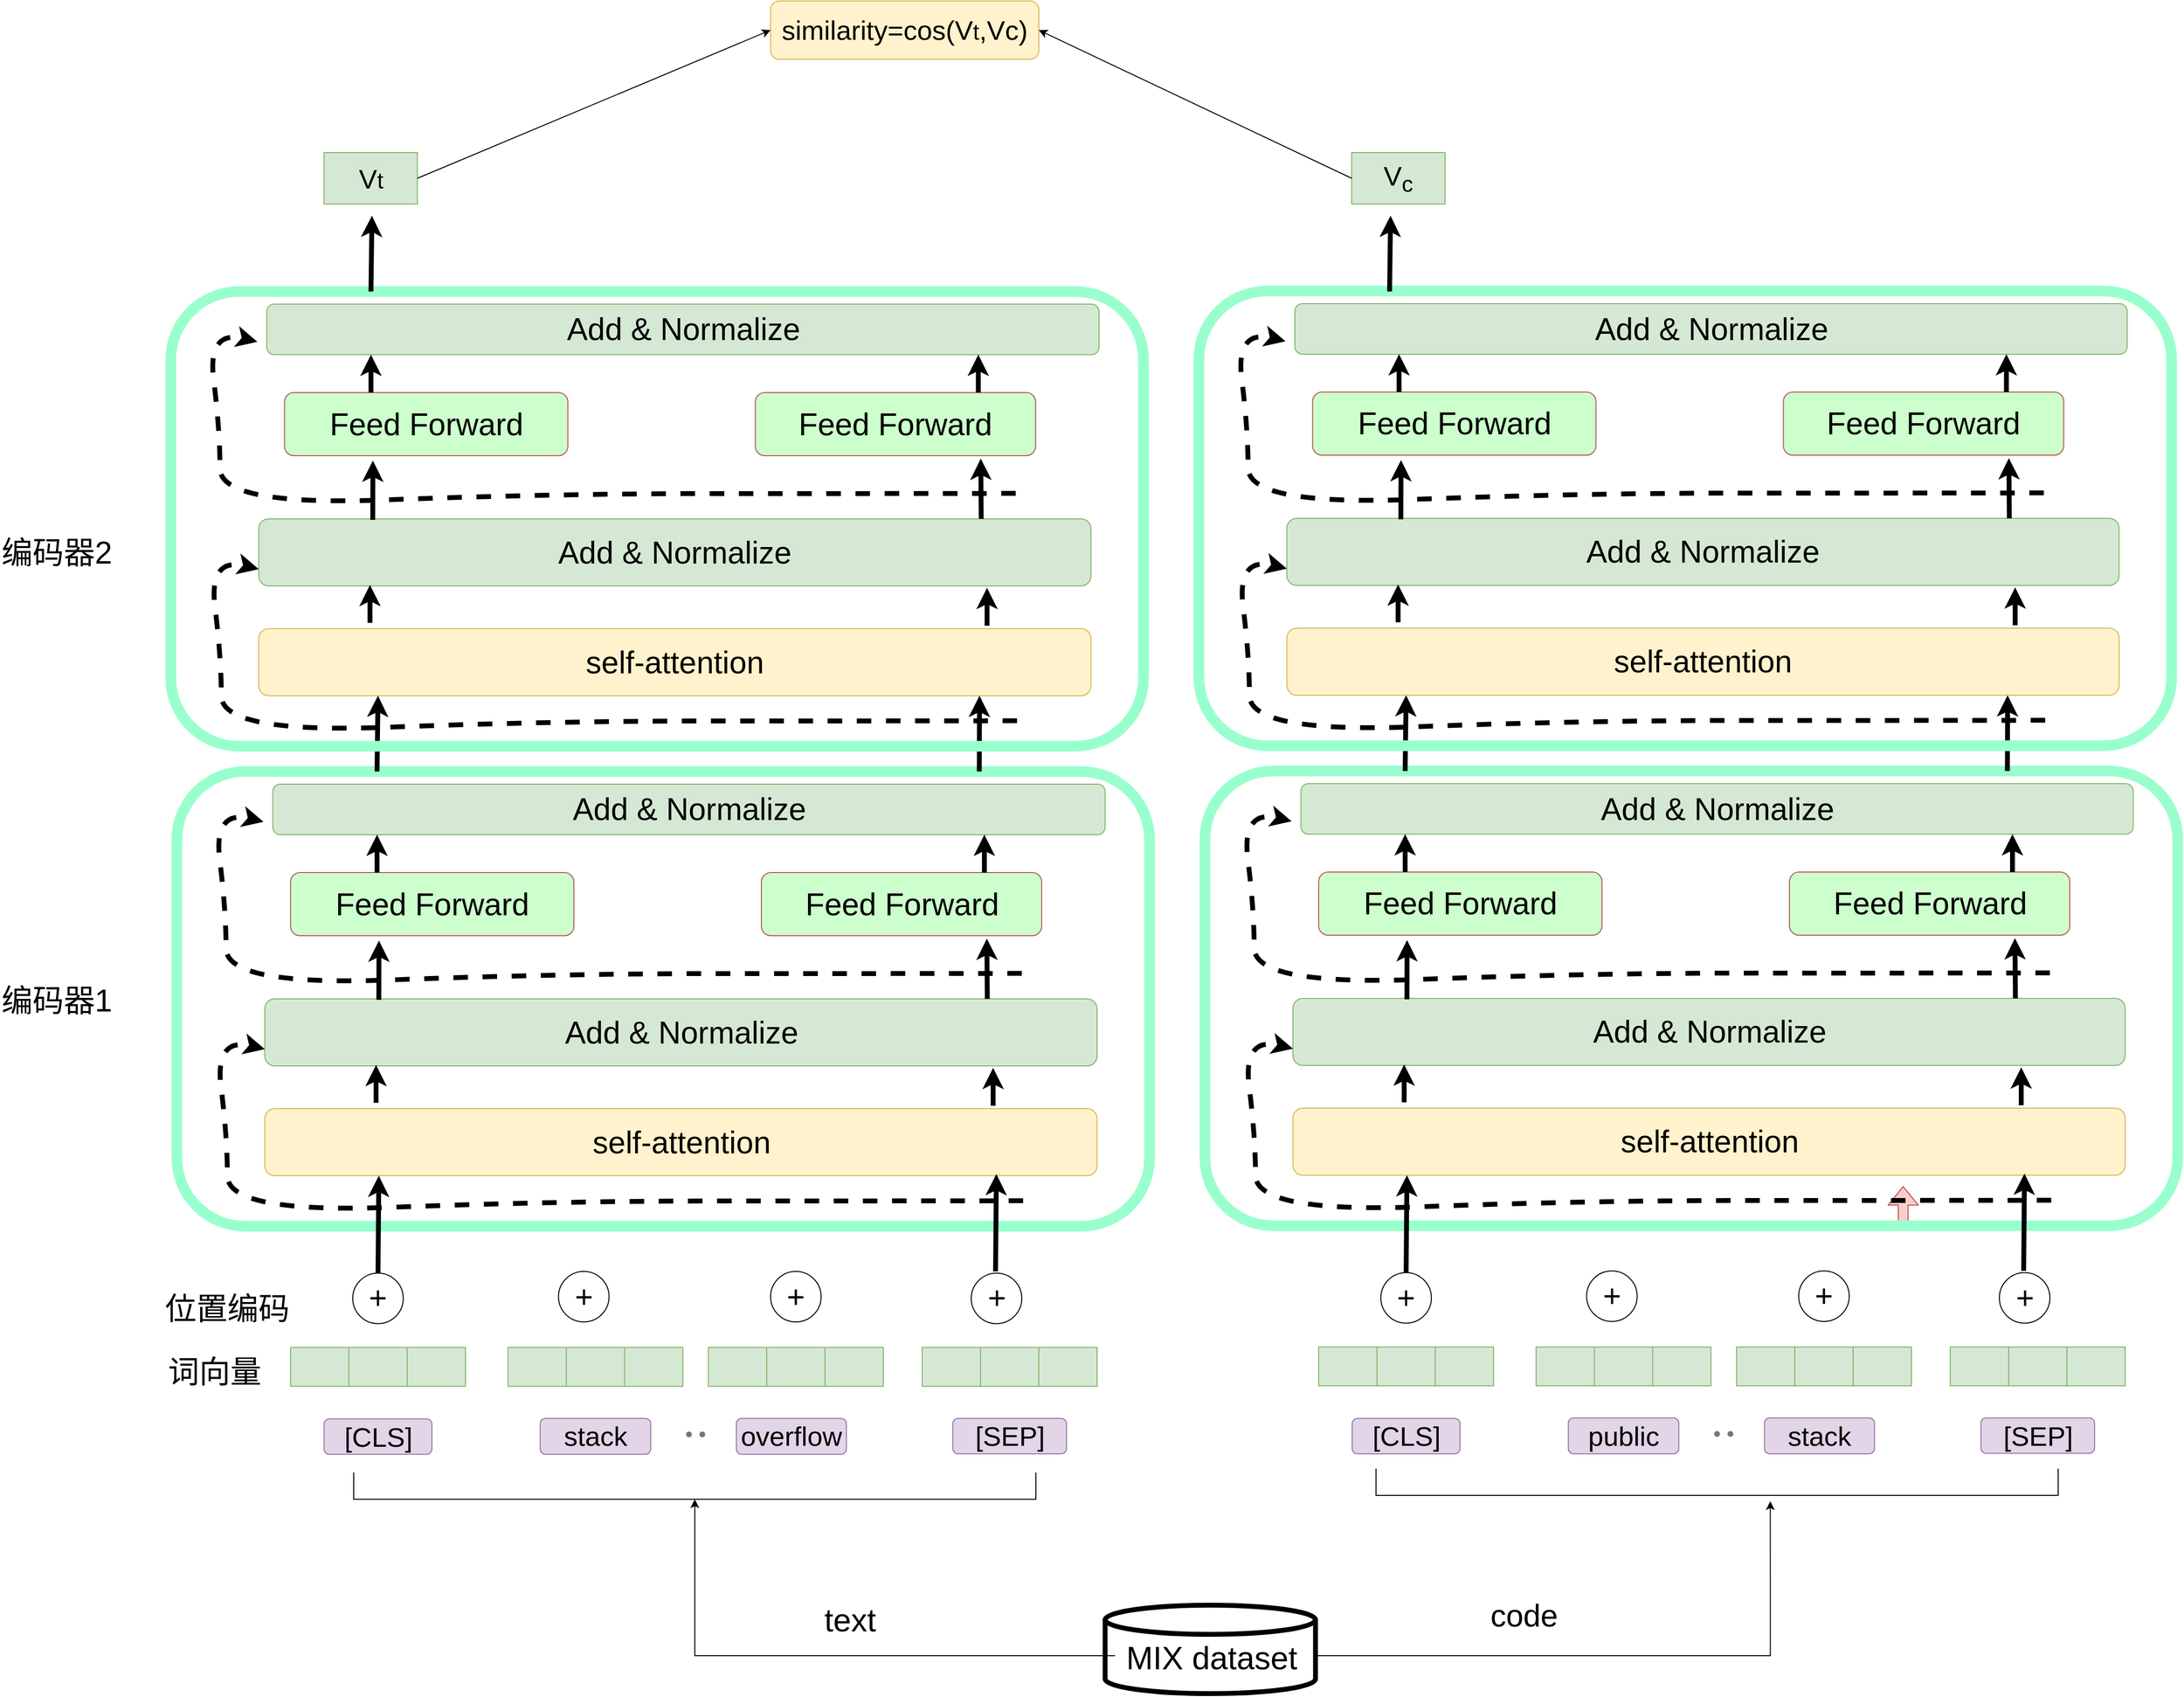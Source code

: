 <mxfile version="16.2.7" type="github">
  <diagram name="Page-1" id="90a13364-a465-7bf4-72fc-28e22215d7a0">
    <mxGraphModel dx="4015.5" dy="2550" grid="1" gridSize="13" guides="1" tooltips="1" connect="1" arrows="1" fold="1" page="1" pageScale="1.5" pageWidth="1169" pageHeight="826" background="none" math="0" shadow="0">
      <root>
        <mxCell id="0" style=";html=1;" />
        <mxCell id="1" style=";html=1;" parent="0" />
        <mxCell id="kjO1eCLJ_FDzMnLDXmi8-50" value="" style="rounded=1;whiteSpace=wrap;html=1;fontSize=32;fillColor=none;strokeColor=#99FFCC;strokeWidth=11;" parent="1" vertex="1">
          <mxGeometry x="-13" y="273" width="1001" height="468" as="geometry" />
        </mxCell>
        <mxCell id="-iZUTilEa2WBl7ZFIHIT-30" value="" style="shape=partialRectangle;whiteSpace=wrap;html=1;bottom=1;right=1;left=1;top=0;fillColor=none;routingCenterX=-0.5;" parent="1" vertex="1">
          <mxGeometry x="169" y="995" width="702" height="27" as="geometry" />
        </mxCell>
        <mxCell id="-iZUTilEa2WBl7ZFIHIT-35" value="&lt;span style=&quot;font-size: 28px&quot;&gt;stack&lt;/span&gt;" style="rounded=1;whiteSpace=wrap;html=1;fillColor=#e1d5e7;strokeColor=#9673a6;" parent="1" vertex="1">
          <mxGeometry x="360.88" y="938.75" width="113.75" height="37" as="geometry" />
        </mxCell>
        <mxCell id="-iZUTilEa2WBl7ZFIHIT-37" value="&lt;span style=&quot;font-size: 28px&quot;&gt;overflow&lt;/span&gt;" style="rounded=1;whiteSpace=wrap;html=1;fillColor=#e1d5e7;strokeColor=#9673a6;" parent="1" vertex="1">
          <mxGeometry x="562.75" y="938.75" width="113.25" height="37" as="geometry" />
        </mxCell>
        <mxCell id="-iZUTilEa2WBl7ZFIHIT-41" value="&lt;font style=&quot;font-size: 28px&quot;&gt;[SEP]&lt;/font&gt;" style="rounded=1;whiteSpace=wrap;html=1;fillColor=#e1d5e7;strokeColor=#9673a6;" parent="1" vertex="1">
          <mxGeometry x="785.5" y="938.75" width="117" height="36.5" as="geometry" />
        </mxCell>
        <mxCell id="-iZUTilEa2WBl7ZFIHIT-42" value="&lt;font style=&quot;font-size: 28px&quot;&gt;[CLS]&lt;/font&gt;" style="rounded=1;whiteSpace=wrap;html=1;fillColor=#e1d5e7;strokeColor=#9673a6;" parent="1" vertex="1">
          <mxGeometry x="138.5" y="939.25" width="111" height="36.5" as="geometry" />
        </mxCell>
        <mxCell id="-iZUTilEa2WBl7ZFIHIT-59" value="&lt;font style=&quot;font-size: 28px&quot;&gt;V&lt;/font&gt;&lt;font style=&quot;font-size: 23.333px&quot;&gt;t&lt;/font&gt;" style="rounded=0;whiteSpace=wrap;html=1;fillColor=#d5e8d4;strokeColor=#82b366;" parent="1" vertex="1">
          <mxGeometry x="138.5" y="-364" width="96" height="53" as="geometry" />
        </mxCell>
        <mxCell id="r0zvoIGPUsBEDC_ozORA-17" value="&lt;font style=&quot;font-size: 28px&quot;&gt;V&lt;sub&gt;c&lt;/sub&gt;&lt;/font&gt;" style="rounded=0;whiteSpace=wrap;html=1;fillColor=#d5e8d4;strokeColor=#82b366;" parent="1" vertex="1">
          <mxGeometry x="1196" y="-364" width="96" height="53" as="geometry" />
        </mxCell>
        <mxCell id="r0zvoIGPUsBEDC_ozORA-18" value="" style="shape=flexArrow;endArrow=classic;html=1;fillColor=#f8cecc;strokeColor=#b85450;" parent="1" edge="1">
          <mxGeometry width="50" height="50" relative="1" as="geometry">
            <mxPoint x="1763.5" y="743.75" as="sourcePoint" />
            <mxPoint x="1763.5" y="699.75" as="targetPoint" />
          </mxGeometry>
        </mxCell>
        <mxCell id="r0zvoIGPUsBEDC_ozORA-27" value="&lt;font style=&quot;font-size: 28px&quot;&gt;similarity=cos(V&lt;/font&gt;&lt;font&gt;&lt;span style=&quot;font-size: 23.333px&quot;&gt;t&lt;/span&gt;&lt;span style=&quot;font-size: 28px&quot;&gt;,Vc&lt;/span&gt;&lt;span style=&quot;font-size: 28px&quot;&gt;)&lt;/span&gt;&lt;/font&gt;" style="rounded=1;whiteSpace=wrap;html=1;fillColor=#fff2cc;strokeColor=#d6b656;" parent="1" vertex="1">
          <mxGeometry x="598" y="-520" width="276" height="60" as="geometry" />
        </mxCell>
        <mxCell id="r0zvoIGPUsBEDC_ozORA-28" value="" style="endArrow=classic;html=1;entryX=0;entryY=0.5;entryDx=0;entryDy=0;exitX=1;exitY=0.5;exitDx=0;exitDy=0;" parent="1" source="-iZUTilEa2WBl7ZFIHIT-59" target="r0zvoIGPUsBEDC_ozORA-27" edge="1">
          <mxGeometry width="50" height="50" relative="1" as="geometry">
            <mxPoint x="533" y="-303.5" as="sourcePoint" />
            <mxPoint x="583" y="-353.5" as="targetPoint" />
          </mxGeometry>
        </mxCell>
        <mxCell id="r0zvoIGPUsBEDC_ozORA-29" value="" style="endArrow=classic;html=1;exitX=0;exitY=0.5;exitDx=0;exitDy=0;entryX=1;entryY=0.5;entryDx=0;entryDy=0;" parent="1" source="r0zvoIGPUsBEDC_ozORA-17" target="r0zvoIGPUsBEDC_ozORA-27" edge="1">
          <mxGeometry width="50" height="50" relative="1" as="geometry">
            <mxPoint x="665.25" y="668" as="sourcePoint" />
            <mxPoint x="665.75" y="638.5" as="targetPoint" />
          </mxGeometry>
        </mxCell>
        <mxCell id="w33IMnsK6YFaEakTSdEN-11" value="" style="shape=waypoint;sketch=0;size=6;pointerEvents=1;points=[];fillColor=none;resizable=0;rotatable=0;perimeter=centerPerimeter;snapToPoint=1;strokeWidth=1;strokeColor=#787878;" parent="1" vertex="1">
          <mxGeometry x="507.75" y="935.25" width="40" height="40" as="geometry" />
        </mxCell>
        <mxCell id="w33IMnsK6YFaEakTSdEN-12" value="" style="shape=waypoint;sketch=0;size=6;pointerEvents=1;points=[];fillColor=none;resizable=0;rotatable=0;perimeter=centerPerimeter;snapToPoint=1;strokeWidth=1;strokeColor=#787878;" parent="1" vertex="1">
          <mxGeometry x="494" y="935.25" width="40" height="40" as="geometry" />
        </mxCell>
        <mxCell id="w33IMnsK6YFaEakTSdEN-25" value="" style="shape=cylinder3;whiteSpace=wrap;html=1;boundedLbl=1;backgroundOutline=1;size=15;fontSize=33;strokeWidth=5;" parent="1" vertex="1">
          <mxGeometry x="942.25" y="1131" width="216.5" height="91" as="geometry" />
        </mxCell>
        <mxCell id="w33IMnsK6YFaEakTSdEN-29" style="edgeStyle=orthogonalEdgeStyle;rounded=0;orthogonalLoop=1;jettySize=auto;html=1;entryX=0.5;entryY=1;entryDx=0;entryDy=0;fontSize=33;" parent="1" source="w33IMnsK6YFaEakTSdEN-26" target="-iZUTilEa2WBl7ZFIHIT-30" edge="1">
          <mxGeometry relative="1" as="geometry">
            <Array as="points">
              <mxPoint x="520" y="1183" />
            </Array>
          </mxGeometry>
        </mxCell>
        <mxCell id="w33IMnsK6YFaEakTSdEN-26" value="&lt;font style=&quot;font-size: 33px&quot;&gt;MIX dataset&lt;/font&gt;" style="text;html=1;strokeColor=none;fillColor=none;align=center;verticalAlign=middle;whiteSpace=wrap;rounded=0;dashed=1;dashPattern=1 2;" parent="1" vertex="1">
          <mxGeometry x="952.5" y="1170" width="198" height="30" as="geometry" />
        </mxCell>
        <mxCell id="w33IMnsK6YFaEakTSdEN-31" value="text" style="text;html=1;strokeColor=none;fillColor=none;align=center;verticalAlign=middle;whiteSpace=wrap;rounded=0;fontSize=33;" parent="1" vertex="1">
          <mxGeometry x="650" y="1131" width="60" height="30" as="geometry" />
        </mxCell>
        <mxCell id="kjO1eCLJ_FDzMnLDXmi8-4" value="" style="shape=table;html=1;whiteSpace=wrap;startSize=0;container=1;collapsible=0;childLayout=tableLayout;fillColor=#d5e8d4;strokeColor=#82b366;" parent="1" vertex="1">
          <mxGeometry x="104" y="865.75" width="180" height="40" as="geometry" />
        </mxCell>
        <mxCell id="kjO1eCLJ_FDzMnLDXmi8-5" value="" style="shape=tableRow;horizontal=0;startSize=0;swimlaneHead=0;swimlaneBody=0;top=0;left=0;bottom=0;right=0;collapsible=0;dropTarget=0;fillColor=none;points=[[0,0.5],[1,0.5]];portConstraint=eastwest;" parent="kjO1eCLJ_FDzMnLDXmi8-4" vertex="1">
          <mxGeometry width="180" height="40" as="geometry" />
        </mxCell>
        <mxCell id="kjO1eCLJ_FDzMnLDXmi8-6" value="" style="shape=partialRectangle;html=1;whiteSpace=wrap;connectable=0;fillColor=none;top=0;left=0;bottom=0;right=0;overflow=hidden;" parent="kjO1eCLJ_FDzMnLDXmi8-5" vertex="1">
          <mxGeometry width="60" height="40" as="geometry">
            <mxRectangle width="60" height="40" as="alternateBounds" />
          </mxGeometry>
        </mxCell>
        <mxCell id="kjO1eCLJ_FDzMnLDXmi8-7" value="" style="shape=partialRectangle;html=1;whiteSpace=wrap;connectable=0;fillColor=none;top=0;left=0;bottom=0;right=0;overflow=hidden;" parent="kjO1eCLJ_FDzMnLDXmi8-5" vertex="1">
          <mxGeometry x="60" width="60" height="40" as="geometry">
            <mxRectangle width="60" height="40" as="alternateBounds" />
          </mxGeometry>
        </mxCell>
        <mxCell id="kjO1eCLJ_FDzMnLDXmi8-8" value="" style="shape=partialRectangle;html=1;whiteSpace=wrap;connectable=0;fillColor=none;top=0;left=0;bottom=0;right=0;overflow=hidden;" parent="kjO1eCLJ_FDzMnLDXmi8-5" vertex="1">
          <mxGeometry x="120" width="60" height="40" as="geometry">
            <mxRectangle width="60" height="40" as="alternateBounds" />
          </mxGeometry>
        </mxCell>
        <mxCell id="kjO1eCLJ_FDzMnLDXmi8-18" value="" style="shape=table;html=1;whiteSpace=wrap;startSize=0;container=1;collapsible=0;childLayout=tableLayout;fillColor=#d5e8d4;strokeColor=#82b366;" parent="1" vertex="1">
          <mxGeometry x="327.75" y="865.75" width="180" height="40" as="geometry" />
        </mxCell>
        <mxCell id="kjO1eCLJ_FDzMnLDXmi8-19" value="" style="shape=tableRow;horizontal=0;startSize=0;swimlaneHead=0;swimlaneBody=0;top=0;left=0;bottom=0;right=0;collapsible=0;dropTarget=0;fillColor=none;points=[[0,0.5],[1,0.5]];portConstraint=eastwest;" parent="kjO1eCLJ_FDzMnLDXmi8-18" vertex="1">
          <mxGeometry width="180" height="40" as="geometry" />
        </mxCell>
        <mxCell id="kjO1eCLJ_FDzMnLDXmi8-20" value="" style="shape=partialRectangle;html=1;whiteSpace=wrap;connectable=0;fillColor=none;top=0;left=0;bottom=0;right=0;overflow=hidden;" parent="kjO1eCLJ_FDzMnLDXmi8-19" vertex="1">
          <mxGeometry width="60" height="40" as="geometry">
            <mxRectangle width="60" height="40" as="alternateBounds" />
          </mxGeometry>
        </mxCell>
        <mxCell id="kjO1eCLJ_FDzMnLDXmi8-21" value="" style="shape=partialRectangle;html=1;whiteSpace=wrap;connectable=0;fillColor=none;top=0;left=0;bottom=0;right=0;overflow=hidden;" parent="kjO1eCLJ_FDzMnLDXmi8-19" vertex="1">
          <mxGeometry x="60" width="60" height="40" as="geometry">
            <mxRectangle width="60" height="40" as="alternateBounds" />
          </mxGeometry>
        </mxCell>
        <mxCell id="kjO1eCLJ_FDzMnLDXmi8-22" value="" style="shape=partialRectangle;html=1;whiteSpace=wrap;connectable=0;fillColor=none;top=0;left=0;bottom=0;right=0;overflow=hidden;" parent="kjO1eCLJ_FDzMnLDXmi8-19" vertex="1">
          <mxGeometry x="120" width="60" height="40" as="geometry">
            <mxRectangle width="60" height="40" as="alternateBounds" />
          </mxGeometry>
        </mxCell>
        <mxCell id="kjO1eCLJ_FDzMnLDXmi8-23" value="" style="shape=table;html=1;whiteSpace=wrap;startSize=0;container=1;collapsible=0;childLayout=tableLayout;fillColor=#d5e8d4;strokeColor=#82b366;" parent="1" vertex="1">
          <mxGeometry x="534" y="865.75" width="180" height="40" as="geometry" />
        </mxCell>
        <mxCell id="kjO1eCLJ_FDzMnLDXmi8-24" value="" style="shape=tableRow;horizontal=0;startSize=0;swimlaneHead=0;swimlaneBody=0;top=0;left=0;bottom=0;right=0;collapsible=0;dropTarget=0;fillColor=none;points=[[0,0.5],[1,0.5]];portConstraint=eastwest;" parent="kjO1eCLJ_FDzMnLDXmi8-23" vertex="1">
          <mxGeometry width="180" height="40" as="geometry" />
        </mxCell>
        <mxCell id="kjO1eCLJ_FDzMnLDXmi8-25" value="" style="shape=partialRectangle;html=1;whiteSpace=wrap;connectable=0;fillColor=none;top=0;left=0;bottom=0;right=0;overflow=hidden;" parent="kjO1eCLJ_FDzMnLDXmi8-24" vertex="1">
          <mxGeometry width="60" height="40" as="geometry">
            <mxRectangle width="60" height="40" as="alternateBounds" />
          </mxGeometry>
        </mxCell>
        <mxCell id="kjO1eCLJ_FDzMnLDXmi8-26" value="" style="shape=partialRectangle;html=1;whiteSpace=wrap;connectable=0;fillColor=none;top=0;left=0;bottom=0;right=0;overflow=hidden;" parent="kjO1eCLJ_FDzMnLDXmi8-24" vertex="1">
          <mxGeometry x="60" width="60" height="40" as="geometry">
            <mxRectangle width="60" height="40" as="alternateBounds" />
          </mxGeometry>
        </mxCell>
        <mxCell id="kjO1eCLJ_FDzMnLDXmi8-27" value="" style="shape=partialRectangle;html=1;whiteSpace=wrap;connectable=0;fillColor=none;top=0;left=0;bottom=0;right=0;overflow=hidden;" parent="kjO1eCLJ_FDzMnLDXmi8-24" vertex="1">
          <mxGeometry x="120" width="60" height="40" as="geometry">
            <mxRectangle width="60" height="40" as="alternateBounds" />
          </mxGeometry>
        </mxCell>
        <mxCell id="kjO1eCLJ_FDzMnLDXmi8-33" value="" style="shape=table;html=1;whiteSpace=wrap;startSize=0;container=1;collapsible=0;childLayout=tableLayout;fillColor=#d5e8d4;strokeColor=#82b366;" parent="1" vertex="1">
          <mxGeometry x="754" y="865.75" width="180" height="40" as="geometry" />
        </mxCell>
        <mxCell id="kjO1eCLJ_FDzMnLDXmi8-34" value="" style="shape=tableRow;horizontal=0;startSize=0;swimlaneHead=0;swimlaneBody=0;top=0;left=0;bottom=0;right=0;collapsible=0;dropTarget=0;fillColor=none;points=[[0,0.5],[1,0.5]];portConstraint=eastwest;" parent="kjO1eCLJ_FDzMnLDXmi8-33" vertex="1">
          <mxGeometry width="180" height="40" as="geometry" />
        </mxCell>
        <mxCell id="kjO1eCLJ_FDzMnLDXmi8-35" value="" style="shape=partialRectangle;html=1;whiteSpace=wrap;connectable=0;fillColor=none;top=0;left=0;bottom=0;right=0;overflow=hidden;" parent="kjO1eCLJ_FDzMnLDXmi8-34" vertex="1">
          <mxGeometry width="60" height="40" as="geometry">
            <mxRectangle width="60" height="40" as="alternateBounds" />
          </mxGeometry>
        </mxCell>
        <mxCell id="kjO1eCLJ_FDzMnLDXmi8-36" value="" style="shape=partialRectangle;html=1;whiteSpace=wrap;connectable=0;fillColor=none;top=0;left=0;bottom=0;right=0;overflow=hidden;" parent="kjO1eCLJ_FDzMnLDXmi8-34" vertex="1">
          <mxGeometry x="60" width="60" height="40" as="geometry">
            <mxRectangle width="60" height="40" as="alternateBounds" />
          </mxGeometry>
        </mxCell>
        <mxCell id="kjO1eCLJ_FDzMnLDXmi8-37" value="" style="shape=partialRectangle;html=1;whiteSpace=wrap;connectable=0;fillColor=none;top=0;left=0;bottom=0;right=0;overflow=hidden;" parent="kjO1eCLJ_FDzMnLDXmi8-34" vertex="1">
          <mxGeometry x="120" width="60" height="40" as="geometry">
            <mxRectangle width="60" height="40" as="alternateBounds" />
          </mxGeometry>
        </mxCell>
        <mxCell id="kjO1eCLJ_FDzMnLDXmi8-41" value="&lt;font style=&quot;font-size: 32px&quot;&gt;+&lt;/font&gt;" style="ellipse;whiteSpace=wrap;html=1;aspect=fixed;" parent="1" vertex="1">
          <mxGeometry x="168" y="789.25" width="52" height="52" as="geometry" />
        </mxCell>
        <mxCell id="kjO1eCLJ_FDzMnLDXmi8-45" value="&lt;font style=&quot;font-size: 32px&quot;&gt;+&lt;/font&gt;" style="ellipse;whiteSpace=wrap;html=1;aspect=fixed;" parent="1" vertex="1">
          <mxGeometry x="804.5" y="789.25" width="52" height="52" as="geometry" />
        </mxCell>
        <mxCell id="kjO1eCLJ_FDzMnLDXmi8-46" value="&lt;font style=&quot;font-size: 32px&quot;&gt;+&lt;/font&gt;" style="ellipse;whiteSpace=wrap;html=1;aspect=fixed;" parent="1" vertex="1">
          <mxGeometry x="598" y="787.5" width="52" height="52" as="geometry" />
        </mxCell>
        <mxCell id="kjO1eCLJ_FDzMnLDXmi8-47" value="&lt;font style=&quot;font-size: 32px&quot;&gt;+&lt;/font&gt;" style="ellipse;whiteSpace=wrap;html=1;aspect=fixed;" parent="1" vertex="1">
          <mxGeometry x="379.75" y="787.5" width="52" height="52" as="geometry" />
        </mxCell>
        <mxCell id="kjO1eCLJ_FDzMnLDXmi8-48" value="词向量" style="text;html=1;strokeColor=none;fillColor=none;align=center;verticalAlign=middle;whiteSpace=wrap;rounded=0;fontSize=32;" parent="1" vertex="1">
          <mxGeometry x="-26" y="875.75" width="104" height="30" as="geometry" />
        </mxCell>
        <mxCell id="kjO1eCLJ_FDzMnLDXmi8-49" value="位置编码" style="text;html=1;strokeColor=none;fillColor=none;align=center;verticalAlign=middle;whiteSpace=wrap;rounded=0;fontSize=32;" parent="1" vertex="1">
          <mxGeometry x="-26" y="811.25" width="130" height="30" as="geometry" />
        </mxCell>
        <mxCell id="kjO1eCLJ_FDzMnLDXmi8-51" value="self-attention" style="rounded=1;whiteSpace=wrap;html=1;fontSize=32;fillColor=#fff2cc;strokeColor=#d6b656;" parent="1" vertex="1">
          <mxGeometry x="77.5" y="620" width="856.5" height="69" as="geometry" />
        </mxCell>
        <mxCell id="kjO1eCLJ_FDzMnLDXmi8-52" value="Add &amp;amp; Normalize" style="rounded=1;whiteSpace=wrap;html=1;fontSize=32;fillColor=#d5e8d4;strokeColor=#82b366;" parent="1" vertex="1">
          <mxGeometry x="77.5" y="507" width="856.5" height="69" as="geometry" />
        </mxCell>
        <mxCell id="kjO1eCLJ_FDzMnLDXmi8-53" value="Feed Forward" style="rounded=1;whiteSpace=wrap;html=1;fontSize=32;fillColor=#CCFFCC;strokeColor=#b85450;" parent="1" vertex="1">
          <mxGeometry x="104" y="377" width="291.62" height="65" as="geometry" />
        </mxCell>
        <mxCell id="kjO1eCLJ_FDzMnLDXmi8-54" value="Feed Forward" style="rounded=1;whiteSpace=wrap;html=1;fontSize=32;fillColor=#CCFFCC;strokeColor=#b85450;" parent="1" vertex="1">
          <mxGeometry x="588.5" y="377" width="288.5" height="65" as="geometry" />
        </mxCell>
        <mxCell id="kjO1eCLJ_FDzMnLDXmi8-55" value="Add &amp;amp; Normalize" style="rounded=1;whiteSpace=wrap;html=1;fontSize=32;fillColor=#d5e8d4;strokeColor=#82b366;" parent="1" vertex="1">
          <mxGeometry x="85.75" y="286" width="856.5" height="52" as="geometry" />
        </mxCell>
        <mxCell id="kjO1eCLJ_FDzMnLDXmi8-56" value="" style="endArrow=classic;html=1;rounded=0;fontSize=32;exitX=0.5;exitY=0;exitDx=0;exitDy=0;entryX=0.137;entryY=1;entryDx=0;entryDy=0;entryPerimeter=0;strokeWidth=5;" parent="1" source="kjO1eCLJ_FDzMnLDXmi8-41" target="kjO1eCLJ_FDzMnLDXmi8-51" edge="1">
          <mxGeometry width="50" height="50" relative="1" as="geometry">
            <mxPoint x="364" y="687" as="sourcePoint" />
            <mxPoint x="414" y="637" as="targetPoint" />
          </mxGeometry>
        </mxCell>
        <mxCell id="kjO1eCLJ_FDzMnLDXmi8-57" value="" style="endArrow=classic;html=1;rounded=0;fontSize=32;exitX=0.5;exitY=0;exitDx=0;exitDy=0;entryX=0.137;entryY=1;entryDx=0;entryDy=0;entryPerimeter=0;strokeWidth=5;" parent="1" edge="1">
          <mxGeometry width="50" height="50" relative="1" as="geometry">
            <mxPoint x="829.5" y="787.5" as="sourcePoint" />
            <mxPoint x="830.34" y="687.25" as="targetPoint" />
          </mxGeometry>
        </mxCell>
        <mxCell id="kjO1eCLJ_FDzMnLDXmi8-60" value="" style="curved=1;endArrow=classic;html=1;rounded=0;fontSize=32;strokeWidth=5;dashed=1;entryX=0;entryY=0.75;entryDx=0;entryDy=0;exitX=0.87;exitY=0.944;exitDx=0;exitDy=0;exitPerimeter=0;" parent="1" source="kjO1eCLJ_FDzMnLDXmi8-50" target="kjO1eCLJ_FDzMnLDXmi8-52" edge="1">
          <mxGeometry width="50" height="50" relative="1" as="geometry">
            <mxPoint x="754" y="715" as="sourcePoint" />
            <mxPoint x="65" y="655" as="targetPoint" />
            <Array as="points">
              <mxPoint x="715" y="715" />
              <mxPoint x="377" y="715" />
              <mxPoint x="39" y="728" />
              <mxPoint x="39" y="650" />
              <mxPoint x="26" y="546" />
            </Array>
          </mxGeometry>
        </mxCell>
        <mxCell id="kjO1eCLJ_FDzMnLDXmi8-61" value="" style="curved=1;endArrow=classic;html=1;rounded=0;fontSize=32;strokeWidth=5;dashed=1;entryX=0;entryY=0.75;entryDx=0;entryDy=0;exitX=0.87;exitY=0.944;exitDx=0;exitDy=0;exitPerimeter=0;" parent="1" edge="1">
          <mxGeometry width="50" height="50" relative="1" as="geometry">
            <mxPoint x="856.5" y="480.792" as="sourcePoint" />
            <mxPoint x="76.13" y="324.75" as="targetPoint" />
            <Array as="points">
              <mxPoint x="713.63" y="481" />
              <mxPoint x="375.63" y="481" />
              <mxPoint x="37.63" y="494" />
              <mxPoint x="37.63" y="416" />
              <mxPoint x="24.63" y="312" />
            </Array>
          </mxGeometry>
        </mxCell>
        <mxCell id="kjO1eCLJ_FDzMnLDXmi8-62" value="" style="endArrow=classic;html=1;rounded=0;fontSize=32;strokeWidth=5;" parent="1" edge="1">
          <mxGeometry width="50" height="50" relative="1" as="geometry">
            <mxPoint x="192" y="614" as="sourcePoint" />
            <mxPoint x="192" y="575" as="targetPoint" />
          </mxGeometry>
        </mxCell>
        <mxCell id="kjO1eCLJ_FDzMnLDXmi8-65" value="" style="endArrow=classic;html=1;rounded=0;fontSize=32;strokeWidth=5;" parent="1" edge="1">
          <mxGeometry width="50" height="50" relative="1" as="geometry">
            <mxPoint x="827" y="617" as="sourcePoint" />
            <mxPoint x="827" y="578" as="targetPoint" />
          </mxGeometry>
        </mxCell>
        <mxCell id="kjO1eCLJ_FDzMnLDXmi8-66" value="" style="endArrow=classic;html=1;rounded=0;fontSize=32;strokeWidth=5;exitX=0.137;exitY=-0.058;exitDx=0;exitDy=0;exitPerimeter=0;" parent="1" edge="1">
          <mxGeometry width="50" height="50" relative="1" as="geometry">
            <mxPoint x="194.84" y="507.998" as="sourcePoint" />
            <mxPoint x="195" y="447" as="targetPoint" />
          </mxGeometry>
        </mxCell>
        <mxCell id="kjO1eCLJ_FDzMnLDXmi8-67" value="" style="endArrow=classic;html=1;rounded=0;fontSize=32;strokeWidth=5;entryX=0.858;entryY=1.031;entryDx=0;entryDy=0;entryPerimeter=0;" parent="1" edge="1">
          <mxGeometry width="50" height="50" relative="1" as="geometry">
            <mxPoint x="821" y="507" as="sourcePoint" />
            <mxPoint x="820.533" y="445.015" as="targetPoint" />
          </mxGeometry>
        </mxCell>
        <mxCell id="kjO1eCLJ_FDzMnLDXmi8-68" value="" style="endArrow=classic;html=1;rounded=0;fontSize=32;exitX=0.5;exitY=0;exitDx=0;exitDy=0;strokeWidth=5;" parent="1" edge="1">
          <mxGeometry width="50" height="50" relative="1" as="geometry">
            <mxPoint x="193" y="273" as="sourcePoint" />
            <mxPoint x="194" y="195" as="targetPoint" />
          </mxGeometry>
        </mxCell>
        <mxCell id="kjO1eCLJ_FDzMnLDXmi8-69" value="" style="endArrow=classic;html=1;rounded=0;fontSize=32;exitX=0.5;exitY=0;exitDx=0;exitDy=0;strokeWidth=5;" parent="1" edge="1">
          <mxGeometry width="50" height="50" relative="1" as="geometry">
            <mxPoint x="812.75" y="273" as="sourcePoint" />
            <mxPoint x="813" y="195" as="targetPoint" />
          </mxGeometry>
        </mxCell>
        <mxCell id="kjO1eCLJ_FDzMnLDXmi8-72" value="" style="endArrow=classic;html=1;rounded=0;fontSize=32;strokeWidth=5;" parent="1" edge="1">
          <mxGeometry width="50" height="50" relative="1" as="geometry">
            <mxPoint x="193" y="377" as="sourcePoint" />
            <mxPoint x="193" y="338" as="targetPoint" />
          </mxGeometry>
        </mxCell>
        <mxCell id="kjO1eCLJ_FDzMnLDXmi8-75" value="" style="endArrow=classic;html=1;rounded=0;fontSize=32;strokeWidth=5;" parent="1" edge="1">
          <mxGeometry width="50" height="50" relative="1" as="geometry">
            <mxPoint x="818" y="377" as="sourcePoint" />
            <mxPoint x="818" y="338" as="targetPoint" />
          </mxGeometry>
        </mxCell>
        <mxCell id="kjO1eCLJ_FDzMnLDXmi8-117" value="" style="rounded=1;whiteSpace=wrap;html=1;fontSize=32;fillColor=none;strokeColor=#99FFCC;strokeWidth=11;" parent="1" vertex="1">
          <mxGeometry x="-19.25" y="-221" width="1001" height="468" as="geometry" />
        </mxCell>
        <mxCell id="kjO1eCLJ_FDzMnLDXmi8-118" value="self-attention" style="rounded=1;whiteSpace=wrap;html=1;fontSize=32;fillColor=#fff2cc;strokeColor=#d6b656;" parent="1" vertex="1">
          <mxGeometry x="71.25" y="126" width="856.5" height="69" as="geometry" />
        </mxCell>
        <mxCell id="kjO1eCLJ_FDzMnLDXmi8-119" value="Add &amp;amp; Normalize" style="rounded=1;whiteSpace=wrap;html=1;fontSize=32;fillColor=#d5e8d4;strokeColor=#82b366;" parent="1" vertex="1">
          <mxGeometry x="71.25" y="13" width="856.5" height="69" as="geometry" />
        </mxCell>
        <mxCell id="kjO1eCLJ_FDzMnLDXmi8-120" value="Feed Forward" style="rounded=1;whiteSpace=wrap;html=1;fontSize=32;fillColor=#CCFFCC;strokeColor=#b85450;" parent="1" vertex="1">
          <mxGeometry x="97.75" y="-117" width="291.62" height="65" as="geometry" />
        </mxCell>
        <mxCell id="kjO1eCLJ_FDzMnLDXmi8-121" value="Feed Forward" style="rounded=1;whiteSpace=wrap;html=1;fontSize=32;fillColor=#CCFFCC;strokeColor=#b85450;" parent="1" vertex="1">
          <mxGeometry x="582.25" y="-117" width="288.5" height="65" as="geometry" />
        </mxCell>
        <mxCell id="kjO1eCLJ_FDzMnLDXmi8-122" value="Add &amp;amp; Normalize" style="rounded=1;whiteSpace=wrap;html=1;fontSize=32;fillColor=#d5e8d4;strokeColor=#82b366;" parent="1" vertex="1">
          <mxGeometry x="79.5" y="-208" width="856.5" height="52" as="geometry" />
        </mxCell>
        <mxCell id="kjO1eCLJ_FDzMnLDXmi8-123" value="" style="curved=1;endArrow=classic;html=1;rounded=0;fontSize=32;strokeWidth=5;dashed=1;entryX=0;entryY=0.75;entryDx=0;entryDy=0;exitX=0.87;exitY=0.944;exitDx=0;exitDy=0;exitPerimeter=0;" parent="1" source="kjO1eCLJ_FDzMnLDXmi8-117" target="kjO1eCLJ_FDzMnLDXmi8-119" edge="1">
          <mxGeometry width="50" height="50" relative="1" as="geometry">
            <mxPoint x="747.75" y="221" as="sourcePoint" />
            <mxPoint x="58.75" y="161" as="targetPoint" />
            <Array as="points">
              <mxPoint x="708.75" y="221" />
              <mxPoint x="370.75" y="221" />
              <mxPoint x="32.75" y="234" />
              <mxPoint x="32.75" y="156" />
              <mxPoint x="19.75" y="52" />
            </Array>
          </mxGeometry>
        </mxCell>
        <mxCell id="kjO1eCLJ_FDzMnLDXmi8-124" value="" style="curved=1;endArrow=classic;html=1;rounded=0;fontSize=32;strokeWidth=5;dashed=1;entryX=0;entryY=0.75;entryDx=0;entryDy=0;exitX=0.87;exitY=0.944;exitDx=0;exitDy=0;exitPerimeter=0;" parent="1" edge="1">
          <mxGeometry width="50" height="50" relative="1" as="geometry">
            <mxPoint x="850.25" y="-13.208" as="sourcePoint" />
            <mxPoint x="69.88" y="-169.25" as="targetPoint" />
            <Array as="points">
              <mxPoint x="707.38" y="-13" />
              <mxPoint x="369.38" y="-13" />
              <mxPoint x="31.38" />
              <mxPoint x="31.38" y="-78" />
              <mxPoint x="18.38" y="-182" />
            </Array>
          </mxGeometry>
        </mxCell>
        <mxCell id="kjO1eCLJ_FDzMnLDXmi8-125" value="" style="endArrow=classic;html=1;rounded=0;fontSize=32;strokeWidth=5;" parent="1" edge="1">
          <mxGeometry width="50" height="50" relative="1" as="geometry">
            <mxPoint x="185.75" y="120" as="sourcePoint" />
            <mxPoint x="185.75" y="81" as="targetPoint" />
          </mxGeometry>
        </mxCell>
        <mxCell id="kjO1eCLJ_FDzMnLDXmi8-128" value="" style="endArrow=classic;html=1;rounded=0;fontSize=32;strokeWidth=5;" parent="1" edge="1">
          <mxGeometry width="50" height="50" relative="1" as="geometry">
            <mxPoint x="820.75" y="123" as="sourcePoint" />
            <mxPoint x="820.75" y="84" as="targetPoint" />
          </mxGeometry>
        </mxCell>
        <mxCell id="kjO1eCLJ_FDzMnLDXmi8-129" value="" style="endArrow=classic;html=1;rounded=0;fontSize=32;strokeWidth=5;exitX=0.137;exitY=-0.058;exitDx=0;exitDy=0;exitPerimeter=0;" parent="1" edge="1">
          <mxGeometry width="50" height="50" relative="1" as="geometry">
            <mxPoint x="188.59" y="13.998" as="sourcePoint" />
            <mxPoint x="188.75" y="-47" as="targetPoint" />
          </mxGeometry>
        </mxCell>
        <mxCell id="kjO1eCLJ_FDzMnLDXmi8-130" value="" style="endArrow=classic;html=1;rounded=0;fontSize=32;strokeWidth=5;entryX=0.858;entryY=1.031;entryDx=0;entryDy=0;entryPerimeter=0;" parent="1" edge="1">
          <mxGeometry width="50" height="50" relative="1" as="geometry">
            <mxPoint x="814.75" y="13" as="sourcePoint" />
            <mxPoint x="814.283" y="-48.985" as="targetPoint" />
          </mxGeometry>
        </mxCell>
        <mxCell id="kjO1eCLJ_FDzMnLDXmi8-131" value="" style="endArrow=classic;html=1;rounded=0;fontSize=32;exitX=0.5;exitY=0;exitDx=0;exitDy=0;strokeWidth=5;" parent="1" edge="1">
          <mxGeometry width="50" height="50" relative="1" as="geometry">
            <mxPoint x="186.75" y="-221" as="sourcePoint" />
            <mxPoint x="187.75" y="-299" as="targetPoint" />
          </mxGeometry>
        </mxCell>
        <mxCell id="kjO1eCLJ_FDzMnLDXmi8-135" value="" style="endArrow=classic;html=1;rounded=0;fontSize=32;strokeWidth=5;" parent="1" edge="1">
          <mxGeometry width="50" height="50" relative="1" as="geometry">
            <mxPoint x="186.75" y="-117" as="sourcePoint" />
            <mxPoint x="186.75" y="-156" as="targetPoint" />
          </mxGeometry>
        </mxCell>
        <mxCell id="kjO1eCLJ_FDzMnLDXmi8-136" value="" style="endArrow=classic;html=1;rounded=0;fontSize=32;strokeWidth=5;" parent="1" edge="1">
          <mxGeometry width="50" height="50" relative="1" as="geometry">
            <mxPoint x="811.75" y="-117" as="sourcePoint" />
            <mxPoint x="811.75" y="-156" as="targetPoint" />
          </mxGeometry>
        </mxCell>
        <mxCell id="kjO1eCLJ_FDzMnLDXmi8-137" value="编码器1" style="text;html=1;strokeColor=none;fillColor=none;align=center;verticalAlign=middle;whiteSpace=wrap;rounded=0;fontSize=32;" parent="1" vertex="1">
          <mxGeometry x="-195" y="494" width="117" height="30" as="geometry" />
        </mxCell>
        <mxCell id="kjO1eCLJ_FDzMnLDXmi8-138" value="编码器2" style="text;html=1;strokeColor=none;fillColor=none;align=center;verticalAlign=middle;whiteSpace=wrap;rounded=0;fontSize=32;" parent="1" vertex="1">
          <mxGeometry x="-195" y="32.5" width="117" height="30" as="geometry" />
        </mxCell>
        <mxCell id="kjO1eCLJ_FDzMnLDXmi8-205" value="" style="rounded=1;whiteSpace=wrap;html=1;fontSize=32;fillColor=none;strokeColor=#99FFCC;strokeWidth=11;" parent="1" vertex="1">
          <mxGeometry x="1045" y="272.5" width="1001" height="468" as="geometry" />
        </mxCell>
        <mxCell id="kjO1eCLJ_FDzMnLDXmi8-206" value="&lt;span style=&quot;font-size: 28px&quot;&gt;public&lt;/span&gt;" style="rounded=1;whiteSpace=wrap;html=1;fillColor=#e1d5e7;strokeColor=#9673a6;" parent="1" vertex="1">
          <mxGeometry x="1418.88" y="938.25" width="113.75" height="37" as="geometry" />
        </mxCell>
        <mxCell id="kjO1eCLJ_FDzMnLDXmi8-207" value="&lt;span style=&quot;font-size: 28px&quot;&gt;stack&lt;/span&gt;" style="rounded=1;whiteSpace=wrap;html=1;fillColor=#e1d5e7;strokeColor=#9673a6;" parent="1" vertex="1">
          <mxGeometry x="1620.75" y="938.25" width="113.25" height="37" as="geometry" />
        </mxCell>
        <mxCell id="kjO1eCLJ_FDzMnLDXmi8-208" value="&lt;font style=&quot;font-size: 28px&quot;&gt;[SEP]&lt;/font&gt;" style="rounded=1;whiteSpace=wrap;html=1;fillColor=#e1d5e7;strokeColor=#9673a6;" parent="1" vertex="1">
          <mxGeometry x="1843.5" y="938.25" width="117" height="36.5" as="geometry" />
        </mxCell>
        <mxCell id="kjO1eCLJ_FDzMnLDXmi8-209" value="&lt;font style=&quot;font-size: 28px&quot;&gt;[CLS]&lt;/font&gt;" style="rounded=1;whiteSpace=wrap;html=1;fillColor=#e1d5e7;strokeColor=#9673a6;" parent="1" vertex="1">
          <mxGeometry x="1196.5" y="938.75" width="111" height="36.5" as="geometry" />
        </mxCell>
        <mxCell id="kjO1eCLJ_FDzMnLDXmi8-210" value="" style="shape=waypoint;sketch=0;size=6;pointerEvents=1;points=[];fillColor=none;resizable=0;rotatable=0;perimeter=centerPerimeter;snapToPoint=1;strokeWidth=1;strokeColor=#787878;" parent="1" vertex="1">
          <mxGeometry x="1565.75" y="934.75" width="40" height="40" as="geometry" />
        </mxCell>
        <mxCell id="kjO1eCLJ_FDzMnLDXmi8-211" value="" style="shape=waypoint;sketch=0;size=6;pointerEvents=1;points=[];fillColor=none;resizable=0;rotatable=0;perimeter=centerPerimeter;snapToPoint=1;strokeWidth=1;strokeColor=#787878;" parent="1" vertex="1">
          <mxGeometry x="1552" y="934.75" width="40" height="40" as="geometry" />
        </mxCell>
        <mxCell id="kjO1eCLJ_FDzMnLDXmi8-212" value="" style="shape=table;html=1;whiteSpace=wrap;startSize=0;container=1;collapsible=0;childLayout=tableLayout;fillColor=#d5e8d4;strokeColor=#82b366;" parent="1" vertex="1">
          <mxGeometry x="1162" y="865.25" width="180" height="40" as="geometry" />
        </mxCell>
        <mxCell id="kjO1eCLJ_FDzMnLDXmi8-213" value="" style="shape=tableRow;horizontal=0;startSize=0;swimlaneHead=0;swimlaneBody=0;top=0;left=0;bottom=0;right=0;collapsible=0;dropTarget=0;fillColor=none;points=[[0,0.5],[1,0.5]];portConstraint=eastwest;" parent="kjO1eCLJ_FDzMnLDXmi8-212" vertex="1">
          <mxGeometry width="180" height="40" as="geometry" />
        </mxCell>
        <mxCell id="kjO1eCLJ_FDzMnLDXmi8-214" value="" style="shape=partialRectangle;html=1;whiteSpace=wrap;connectable=0;fillColor=none;top=0;left=0;bottom=0;right=0;overflow=hidden;" parent="kjO1eCLJ_FDzMnLDXmi8-213" vertex="1">
          <mxGeometry width="60" height="40" as="geometry">
            <mxRectangle width="60" height="40" as="alternateBounds" />
          </mxGeometry>
        </mxCell>
        <mxCell id="kjO1eCLJ_FDzMnLDXmi8-215" value="" style="shape=partialRectangle;html=1;whiteSpace=wrap;connectable=0;fillColor=none;top=0;left=0;bottom=0;right=0;overflow=hidden;" parent="kjO1eCLJ_FDzMnLDXmi8-213" vertex="1">
          <mxGeometry x="60" width="60" height="40" as="geometry">
            <mxRectangle width="60" height="40" as="alternateBounds" />
          </mxGeometry>
        </mxCell>
        <mxCell id="kjO1eCLJ_FDzMnLDXmi8-216" value="" style="shape=partialRectangle;html=1;whiteSpace=wrap;connectable=0;fillColor=none;top=0;left=0;bottom=0;right=0;overflow=hidden;" parent="kjO1eCLJ_FDzMnLDXmi8-213" vertex="1">
          <mxGeometry x="120" width="60" height="40" as="geometry">
            <mxRectangle width="60" height="40" as="alternateBounds" />
          </mxGeometry>
        </mxCell>
        <mxCell id="kjO1eCLJ_FDzMnLDXmi8-217" value="" style="shape=table;html=1;whiteSpace=wrap;startSize=0;container=1;collapsible=0;childLayout=tableLayout;fillColor=#d5e8d4;strokeColor=#82b366;" parent="1" vertex="1">
          <mxGeometry x="1385.75" y="865.25" width="180" height="40" as="geometry" />
        </mxCell>
        <mxCell id="kjO1eCLJ_FDzMnLDXmi8-218" value="" style="shape=tableRow;horizontal=0;startSize=0;swimlaneHead=0;swimlaneBody=0;top=0;left=0;bottom=0;right=0;collapsible=0;dropTarget=0;fillColor=none;points=[[0,0.5],[1,0.5]];portConstraint=eastwest;" parent="kjO1eCLJ_FDzMnLDXmi8-217" vertex="1">
          <mxGeometry width="180" height="40" as="geometry" />
        </mxCell>
        <mxCell id="kjO1eCLJ_FDzMnLDXmi8-219" value="" style="shape=partialRectangle;html=1;whiteSpace=wrap;connectable=0;fillColor=none;top=0;left=0;bottom=0;right=0;overflow=hidden;" parent="kjO1eCLJ_FDzMnLDXmi8-218" vertex="1">
          <mxGeometry width="60" height="40" as="geometry">
            <mxRectangle width="60" height="40" as="alternateBounds" />
          </mxGeometry>
        </mxCell>
        <mxCell id="kjO1eCLJ_FDzMnLDXmi8-220" value="" style="shape=partialRectangle;html=1;whiteSpace=wrap;connectable=0;fillColor=none;top=0;left=0;bottom=0;right=0;overflow=hidden;" parent="kjO1eCLJ_FDzMnLDXmi8-218" vertex="1">
          <mxGeometry x="60" width="60" height="40" as="geometry">
            <mxRectangle width="60" height="40" as="alternateBounds" />
          </mxGeometry>
        </mxCell>
        <mxCell id="kjO1eCLJ_FDzMnLDXmi8-221" value="" style="shape=partialRectangle;html=1;whiteSpace=wrap;connectable=0;fillColor=none;top=0;left=0;bottom=0;right=0;overflow=hidden;" parent="kjO1eCLJ_FDzMnLDXmi8-218" vertex="1">
          <mxGeometry x="120" width="60" height="40" as="geometry">
            <mxRectangle width="60" height="40" as="alternateBounds" />
          </mxGeometry>
        </mxCell>
        <mxCell id="kjO1eCLJ_FDzMnLDXmi8-222" value="" style="shape=table;html=1;whiteSpace=wrap;startSize=0;container=1;collapsible=0;childLayout=tableLayout;fillColor=#d5e8d4;strokeColor=#82b366;" parent="1" vertex="1">
          <mxGeometry x="1592" y="865.25" width="180" height="40" as="geometry" />
        </mxCell>
        <mxCell id="kjO1eCLJ_FDzMnLDXmi8-223" value="" style="shape=tableRow;horizontal=0;startSize=0;swimlaneHead=0;swimlaneBody=0;top=0;left=0;bottom=0;right=0;collapsible=0;dropTarget=0;fillColor=none;points=[[0,0.5],[1,0.5]];portConstraint=eastwest;" parent="kjO1eCLJ_FDzMnLDXmi8-222" vertex="1">
          <mxGeometry width="180" height="40" as="geometry" />
        </mxCell>
        <mxCell id="kjO1eCLJ_FDzMnLDXmi8-224" value="" style="shape=partialRectangle;html=1;whiteSpace=wrap;connectable=0;fillColor=none;top=0;left=0;bottom=0;right=0;overflow=hidden;" parent="kjO1eCLJ_FDzMnLDXmi8-223" vertex="1">
          <mxGeometry width="60" height="40" as="geometry">
            <mxRectangle width="60" height="40" as="alternateBounds" />
          </mxGeometry>
        </mxCell>
        <mxCell id="kjO1eCLJ_FDzMnLDXmi8-225" value="" style="shape=partialRectangle;html=1;whiteSpace=wrap;connectable=0;fillColor=none;top=0;left=0;bottom=0;right=0;overflow=hidden;" parent="kjO1eCLJ_FDzMnLDXmi8-223" vertex="1">
          <mxGeometry x="60" width="60" height="40" as="geometry">
            <mxRectangle width="60" height="40" as="alternateBounds" />
          </mxGeometry>
        </mxCell>
        <mxCell id="kjO1eCLJ_FDzMnLDXmi8-226" value="" style="shape=partialRectangle;html=1;whiteSpace=wrap;connectable=0;fillColor=none;top=0;left=0;bottom=0;right=0;overflow=hidden;" parent="kjO1eCLJ_FDzMnLDXmi8-223" vertex="1">
          <mxGeometry x="120" width="60" height="40" as="geometry">
            <mxRectangle width="60" height="40" as="alternateBounds" />
          </mxGeometry>
        </mxCell>
        <mxCell id="kjO1eCLJ_FDzMnLDXmi8-227" value="" style="shape=table;html=1;whiteSpace=wrap;startSize=0;container=1;collapsible=0;childLayout=tableLayout;fillColor=#d5e8d4;strokeColor=#82b366;" parent="1" vertex="1">
          <mxGeometry x="1812" y="865.25" width="180" height="40" as="geometry" />
        </mxCell>
        <mxCell id="kjO1eCLJ_FDzMnLDXmi8-228" value="" style="shape=tableRow;horizontal=0;startSize=0;swimlaneHead=0;swimlaneBody=0;top=0;left=0;bottom=0;right=0;collapsible=0;dropTarget=0;fillColor=none;points=[[0,0.5],[1,0.5]];portConstraint=eastwest;" parent="kjO1eCLJ_FDzMnLDXmi8-227" vertex="1">
          <mxGeometry width="180" height="40" as="geometry" />
        </mxCell>
        <mxCell id="kjO1eCLJ_FDzMnLDXmi8-229" value="" style="shape=partialRectangle;html=1;whiteSpace=wrap;connectable=0;fillColor=none;top=0;left=0;bottom=0;right=0;overflow=hidden;" parent="kjO1eCLJ_FDzMnLDXmi8-228" vertex="1">
          <mxGeometry width="60" height="40" as="geometry">
            <mxRectangle width="60" height="40" as="alternateBounds" />
          </mxGeometry>
        </mxCell>
        <mxCell id="kjO1eCLJ_FDzMnLDXmi8-230" value="" style="shape=partialRectangle;html=1;whiteSpace=wrap;connectable=0;fillColor=none;top=0;left=0;bottom=0;right=0;overflow=hidden;" parent="kjO1eCLJ_FDzMnLDXmi8-228" vertex="1">
          <mxGeometry x="60" width="60" height="40" as="geometry">
            <mxRectangle width="60" height="40" as="alternateBounds" />
          </mxGeometry>
        </mxCell>
        <mxCell id="kjO1eCLJ_FDzMnLDXmi8-231" value="" style="shape=partialRectangle;html=1;whiteSpace=wrap;connectable=0;fillColor=none;top=0;left=0;bottom=0;right=0;overflow=hidden;" parent="kjO1eCLJ_FDzMnLDXmi8-228" vertex="1">
          <mxGeometry x="120" width="60" height="40" as="geometry">
            <mxRectangle width="60" height="40" as="alternateBounds" />
          </mxGeometry>
        </mxCell>
        <mxCell id="kjO1eCLJ_FDzMnLDXmi8-232" value="&lt;font style=&quot;font-size: 32px&quot;&gt;+&lt;/font&gt;" style="ellipse;whiteSpace=wrap;html=1;aspect=fixed;" parent="1" vertex="1">
          <mxGeometry x="1226" y="788.75" width="52" height="52" as="geometry" />
        </mxCell>
        <mxCell id="kjO1eCLJ_FDzMnLDXmi8-233" value="&lt;font style=&quot;font-size: 32px&quot;&gt;+&lt;/font&gt;" style="ellipse;whiteSpace=wrap;html=1;aspect=fixed;" parent="1" vertex="1">
          <mxGeometry x="1862.5" y="788.75" width="52" height="52" as="geometry" />
        </mxCell>
        <mxCell id="kjO1eCLJ_FDzMnLDXmi8-234" value="&lt;font style=&quot;font-size: 32px&quot;&gt;+&lt;/font&gt;" style="ellipse;whiteSpace=wrap;html=1;aspect=fixed;" parent="1" vertex="1">
          <mxGeometry x="1656" y="787" width="52" height="52" as="geometry" />
        </mxCell>
        <mxCell id="kjO1eCLJ_FDzMnLDXmi8-235" value="&lt;font style=&quot;font-size: 32px&quot;&gt;+&lt;/font&gt;" style="ellipse;whiteSpace=wrap;html=1;aspect=fixed;" parent="1" vertex="1">
          <mxGeometry x="1437.75" y="787" width="52" height="52" as="geometry" />
        </mxCell>
        <mxCell id="kjO1eCLJ_FDzMnLDXmi8-238" value="self-attention" style="rounded=1;whiteSpace=wrap;html=1;fontSize=32;fillColor=#fff2cc;strokeColor=#d6b656;" parent="1" vertex="1">
          <mxGeometry x="1135.5" y="619.5" width="856.5" height="69" as="geometry" />
        </mxCell>
        <mxCell id="kjO1eCLJ_FDzMnLDXmi8-239" value="Add &amp;amp; Normalize" style="rounded=1;whiteSpace=wrap;html=1;fontSize=32;fillColor=#d5e8d4;strokeColor=#82b366;" parent="1" vertex="1">
          <mxGeometry x="1135.5" y="506.5" width="856.5" height="69" as="geometry" />
        </mxCell>
        <mxCell id="kjO1eCLJ_FDzMnLDXmi8-240" value="Feed Forward" style="rounded=1;whiteSpace=wrap;html=1;fontSize=32;fillColor=#CCFFCC;strokeColor=#b85450;" parent="1" vertex="1">
          <mxGeometry x="1162" y="376.5" width="291.62" height="65" as="geometry" />
        </mxCell>
        <mxCell id="kjO1eCLJ_FDzMnLDXmi8-241" value="Feed Forward" style="rounded=1;whiteSpace=wrap;html=1;fontSize=32;fillColor=#CCFFCC;strokeColor=#b85450;" parent="1" vertex="1">
          <mxGeometry x="1646.5" y="376.5" width="288.5" height="65" as="geometry" />
        </mxCell>
        <mxCell id="kjO1eCLJ_FDzMnLDXmi8-242" value="Add &amp;amp; Normalize" style="rounded=1;whiteSpace=wrap;html=1;fontSize=32;fillColor=#d5e8d4;strokeColor=#82b366;" parent="1" vertex="1">
          <mxGeometry x="1143.75" y="285.5" width="856.5" height="52" as="geometry" />
        </mxCell>
        <mxCell id="kjO1eCLJ_FDzMnLDXmi8-243" value="" style="endArrow=classic;html=1;rounded=0;fontSize=32;exitX=0.5;exitY=0;exitDx=0;exitDy=0;entryX=0.137;entryY=1;entryDx=0;entryDy=0;entryPerimeter=0;strokeWidth=5;" parent="1" source="kjO1eCLJ_FDzMnLDXmi8-232" target="kjO1eCLJ_FDzMnLDXmi8-238" edge="1">
          <mxGeometry width="50" height="50" relative="1" as="geometry">
            <mxPoint x="1422" y="686.5" as="sourcePoint" />
            <mxPoint x="1472" y="636.5" as="targetPoint" />
          </mxGeometry>
        </mxCell>
        <mxCell id="kjO1eCLJ_FDzMnLDXmi8-244" value="" style="endArrow=classic;html=1;rounded=0;fontSize=32;exitX=0.5;exitY=0;exitDx=0;exitDy=0;entryX=0.137;entryY=1;entryDx=0;entryDy=0;entryPerimeter=0;strokeWidth=5;" parent="1" edge="1">
          <mxGeometry width="50" height="50" relative="1" as="geometry">
            <mxPoint x="1887.5" y="787" as="sourcePoint" />
            <mxPoint x="1888.341" y="686.75" as="targetPoint" />
          </mxGeometry>
        </mxCell>
        <mxCell id="kjO1eCLJ_FDzMnLDXmi8-245" value="" style="curved=1;endArrow=classic;html=1;rounded=0;fontSize=32;strokeWidth=5;dashed=1;entryX=0;entryY=0.75;entryDx=0;entryDy=0;exitX=0.87;exitY=0.944;exitDx=0;exitDy=0;exitPerimeter=0;" parent="1" source="kjO1eCLJ_FDzMnLDXmi8-205" target="kjO1eCLJ_FDzMnLDXmi8-239" edge="1">
          <mxGeometry width="50" height="50" relative="1" as="geometry">
            <mxPoint x="1812" y="714.5" as="sourcePoint" />
            <mxPoint x="1123" y="654.5" as="targetPoint" />
            <Array as="points">
              <mxPoint x="1773" y="714.5" />
              <mxPoint x="1435" y="714.5" />
              <mxPoint x="1097" y="727.5" />
              <mxPoint x="1097" y="649.5" />
              <mxPoint x="1084" y="545.5" />
            </Array>
          </mxGeometry>
        </mxCell>
        <mxCell id="kjO1eCLJ_FDzMnLDXmi8-246" value="" style="curved=1;endArrow=classic;html=1;rounded=0;fontSize=32;strokeWidth=5;dashed=1;entryX=0;entryY=0.75;entryDx=0;entryDy=0;exitX=0.87;exitY=0.944;exitDx=0;exitDy=0;exitPerimeter=0;" parent="1" edge="1">
          <mxGeometry width="50" height="50" relative="1" as="geometry">
            <mxPoint x="1914.5" y="480.292" as="sourcePoint" />
            <mxPoint x="1134.13" y="324.25" as="targetPoint" />
            <Array as="points">
              <mxPoint x="1771.63" y="480.5" />
              <mxPoint x="1433.63" y="480.5" />
              <mxPoint x="1095.63" y="493.5" />
              <mxPoint x="1095.63" y="415.5" />
              <mxPoint x="1082.63" y="311.5" />
            </Array>
          </mxGeometry>
        </mxCell>
        <mxCell id="kjO1eCLJ_FDzMnLDXmi8-247" value="" style="endArrow=classic;html=1;rounded=0;fontSize=32;strokeWidth=5;" parent="1" edge="1">
          <mxGeometry width="50" height="50" relative="1" as="geometry">
            <mxPoint x="1250" y="613.5" as="sourcePoint" />
            <mxPoint x="1250" y="574.5" as="targetPoint" />
          </mxGeometry>
        </mxCell>
        <mxCell id="kjO1eCLJ_FDzMnLDXmi8-248" value="" style="endArrow=classic;html=1;rounded=0;fontSize=32;strokeWidth=5;" parent="1" edge="1">
          <mxGeometry width="50" height="50" relative="1" as="geometry">
            <mxPoint x="1885" y="616.5" as="sourcePoint" />
            <mxPoint x="1885" y="577.5" as="targetPoint" />
          </mxGeometry>
        </mxCell>
        <mxCell id="kjO1eCLJ_FDzMnLDXmi8-249" value="" style="endArrow=classic;html=1;rounded=0;fontSize=32;strokeWidth=5;exitX=0.137;exitY=-0.058;exitDx=0;exitDy=0;exitPerimeter=0;" parent="1" edge="1">
          <mxGeometry width="50" height="50" relative="1" as="geometry">
            <mxPoint x="1252.84" y="507.498" as="sourcePoint" />
            <mxPoint x="1253" y="446.5" as="targetPoint" />
          </mxGeometry>
        </mxCell>
        <mxCell id="kjO1eCLJ_FDzMnLDXmi8-250" value="" style="endArrow=classic;html=1;rounded=0;fontSize=32;strokeWidth=5;entryX=0.858;entryY=1.031;entryDx=0;entryDy=0;entryPerimeter=0;" parent="1" edge="1">
          <mxGeometry width="50" height="50" relative="1" as="geometry">
            <mxPoint x="1879" y="506.5" as="sourcePoint" />
            <mxPoint x="1878.533" y="444.515" as="targetPoint" />
          </mxGeometry>
        </mxCell>
        <mxCell id="kjO1eCLJ_FDzMnLDXmi8-251" value="" style="endArrow=classic;html=1;rounded=0;fontSize=32;exitX=0.5;exitY=0;exitDx=0;exitDy=0;strokeWidth=5;" parent="1" edge="1">
          <mxGeometry width="50" height="50" relative="1" as="geometry">
            <mxPoint x="1251" y="272.5" as="sourcePoint" />
            <mxPoint x="1252" y="194.5" as="targetPoint" />
          </mxGeometry>
        </mxCell>
        <mxCell id="kjO1eCLJ_FDzMnLDXmi8-252" value="" style="endArrow=classic;html=1;rounded=0;fontSize=32;exitX=0.5;exitY=0;exitDx=0;exitDy=0;strokeWidth=5;" parent="1" edge="1">
          <mxGeometry width="50" height="50" relative="1" as="geometry">
            <mxPoint x="1870.75" y="272.5" as="sourcePoint" />
            <mxPoint x="1871" y="194.5" as="targetPoint" />
          </mxGeometry>
        </mxCell>
        <mxCell id="kjO1eCLJ_FDzMnLDXmi8-253" value="" style="endArrow=classic;html=1;rounded=0;fontSize=32;strokeWidth=5;" parent="1" edge="1">
          <mxGeometry width="50" height="50" relative="1" as="geometry">
            <mxPoint x="1251" y="376.5" as="sourcePoint" />
            <mxPoint x="1251" y="337.5" as="targetPoint" />
          </mxGeometry>
        </mxCell>
        <mxCell id="kjO1eCLJ_FDzMnLDXmi8-254" value="" style="endArrow=classic;html=1;rounded=0;fontSize=32;strokeWidth=5;" parent="1" edge="1">
          <mxGeometry width="50" height="50" relative="1" as="geometry">
            <mxPoint x="1876" y="376.5" as="sourcePoint" />
            <mxPoint x="1876" y="337.5" as="targetPoint" />
          </mxGeometry>
        </mxCell>
        <mxCell id="kjO1eCLJ_FDzMnLDXmi8-255" value="" style="rounded=1;whiteSpace=wrap;html=1;fontSize=32;fillColor=none;strokeColor=#99FFCC;strokeWidth=11;" parent="1" vertex="1">
          <mxGeometry x="1038.75" y="-221.5" width="1001" height="468" as="geometry" />
        </mxCell>
        <mxCell id="kjO1eCLJ_FDzMnLDXmi8-256" value="self-attention" style="rounded=1;whiteSpace=wrap;html=1;fontSize=32;fillColor=#fff2cc;strokeColor=#d6b656;" parent="1" vertex="1">
          <mxGeometry x="1129.25" y="125.5" width="856.5" height="69" as="geometry" />
        </mxCell>
        <mxCell id="kjO1eCLJ_FDzMnLDXmi8-257" value="Add &amp;amp; Normalize" style="rounded=1;whiteSpace=wrap;html=1;fontSize=32;fillColor=#d5e8d4;strokeColor=#82b366;" parent="1" vertex="1">
          <mxGeometry x="1129.25" y="12.5" width="856.5" height="69" as="geometry" />
        </mxCell>
        <mxCell id="kjO1eCLJ_FDzMnLDXmi8-258" value="Feed Forward" style="rounded=1;whiteSpace=wrap;html=1;fontSize=32;fillColor=#CCFFCC;strokeColor=#b85450;" parent="1" vertex="1">
          <mxGeometry x="1155.75" y="-117.5" width="291.62" height="65" as="geometry" />
        </mxCell>
        <mxCell id="kjO1eCLJ_FDzMnLDXmi8-259" value="Feed Forward" style="rounded=1;whiteSpace=wrap;html=1;fontSize=32;fillColor=#CCFFCC;strokeColor=#b85450;" parent="1" vertex="1">
          <mxGeometry x="1640.25" y="-117.5" width="288.5" height="65" as="geometry" />
        </mxCell>
        <mxCell id="kjO1eCLJ_FDzMnLDXmi8-260" value="Add &amp;amp; Normalize" style="rounded=1;whiteSpace=wrap;html=1;fontSize=32;fillColor=#d5e8d4;strokeColor=#82b366;" parent="1" vertex="1">
          <mxGeometry x="1137.5" y="-208.5" width="856.5" height="52" as="geometry" />
        </mxCell>
        <mxCell id="kjO1eCLJ_FDzMnLDXmi8-261" value="" style="curved=1;endArrow=classic;html=1;rounded=0;fontSize=32;strokeWidth=5;dashed=1;entryX=0;entryY=0.75;entryDx=0;entryDy=0;exitX=0.87;exitY=0.944;exitDx=0;exitDy=0;exitPerimeter=0;" parent="1" source="kjO1eCLJ_FDzMnLDXmi8-255" target="kjO1eCLJ_FDzMnLDXmi8-257" edge="1">
          <mxGeometry width="50" height="50" relative="1" as="geometry">
            <mxPoint x="1805.75" y="220.5" as="sourcePoint" />
            <mxPoint x="1116.75" y="160.5" as="targetPoint" />
            <Array as="points">
              <mxPoint x="1766.75" y="220.5" />
              <mxPoint x="1428.75" y="220.5" />
              <mxPoint x="1090.75" y="233.5" />
              <mxPoint x="1090.75" y="155.5" />
              <mxPoint x="1077.75" y="51.5" />
            </Array>
          </mxGeometry>
        </mxCell>
        <mxCell id="kjO1eCLJ_FDzMnLDXmi8-262" value="" style="curved=1;endArrow=classic;html=1;rounded=0;fontSize=32;strokeWidth=5;dashed=1;entryX=0;entryY=0.75;entryDx=0;entryDy=0;exitX=0.87;exitY=0.944;exitDx=0;exitDy=0;exitPerimeter=0;" parent="1" edge="1">
          <mxGeometry width="50" height="50" relative="1" as="geometry">
            <mxPoint x="1908.25" y="-13.708" as="sourcePoint" />
            <mxPoint x="1127.88" y="-169.75" as="targetPoint" />
            <Array as="points">
              <mxPoint x="1765.38" y="-13.5" />
              <mxPoint x="1427.38" y="-13.5" />
              <mxPoint x="1089.38" y="-0.5" />
              <mxPoint x="1089.38" y="-78.5" />
              <mxPoint x="1076.38" y="-182.5" />
            </Array>
          </mxGeometry>
        </mxCell>
        <mxCell id="kjO1eCLJ_FDzMnLDXmi8-263" value="" style="endArrow=classic;html=1;rounded=0;fontSize=32;strokeWidth=5;" parent="1" edge="1">
          <mxGeometry width="50" height="50" relative="1" as="geometry">
            <mxPoint x="1243.75" y="119.5" as="sourcePoint" />
            <mxPoint x="1243.75" y="80.5" as="targetPoint" />
          </mxGeometry>
        </mxCell>
        <mxCell id="kjO1eCLJ_FDzMnLDXmi8-264" value="" style="endArrow=classic;html=1;rounded=0;fontSize=32;strokeWidth=5;" parent="1" edge="1">
          <mxGeometry width="50" height="50" relative="1" as="geometry">
            <mxPoint x="1878.75" y="122.5" as="sourcePoint" />
            <mxPoint x="1878.75" y="83.5" as="targetPoint" />
          </mxGeometry>
        </mxCell>
        <mxCell id="kjO1eCLJ_FDzMnLDXmi8-265" value="" style="endArrow=classic;html=1;rounded=0;fontSize=32;strokeWidth=5;exitX=0.137;exitY=-0.058;exitDx=0;exitDy=0;exitPerimeter=0;" parent="1" edge="1">
          <mxGeometry width="50" height="50" relative="1" as="geometry">
            <mxPoint x="1246.59" y="13.498" as="sourcePoint" />
            <mxPoint x="1246.75" y="-47.5" as="targetPoint" />
          </mxGeometry>
        </mxCell>
        <mxCell id="kjO1eCLJ_FDzMnLDXmi8-266" value="" style="endArrow=classic;html=1;rounded=0;fontSize=32;strokeWidth=5;entryX=0.858;entryY=1.031;entryDx=0;entryDy=0;entryPerimeter=0;" parent="1" edge="1">
          <mxGeometry width="50" height="50" relative="1" as="geometry">
            <mxPoint x="1872.75" y="12.5" as="sourcePoint" />
            <mxPoint x="1872.283" y="-49.485" as="targetPoint" />
          </mxGeometry>
        </mxCell>
        <mxCell id="kjO1eCLJ_FDzMnLDXmi8-267" value="" style="endArrow=classic;html=1;rounded=0;fontSize=32;strokeWidth=5;" parent="1" edge="1">
          <mxGeometry width="50" height="50" relative="1" as="geometry">
            <mxPoint x="1244.75" y="-117.5" as="sourcePoint" />
            <mxPoint x="1244.75" y="-156.5" as="targetPoint" />
          </mxGeometry>
        </mxCell>
        <mxCell id="kjO1eCLJ_FDzMnLDXmi8-268" value="" style="endArrow=classic;html=1;rounded=0;fontSize=32;strokeWidth=5;" parent="1" edge="1">
          <mxGeometry width="50" height="50" relative="1" as="geometry">
            <mxPoint x="1869.75" y="-117.5" as="sourcePoint" />
            <mxPoint x="1869.75" y="-156.5" as="targetPoint" />
          </mxGeometry>
        </mxCell>
        <mxCell id="kjO1eCLJ_FDzMnLDXmi8-271" value="" style="shape=partialRectangle;whiteSpace=wrap;html=1;bottom=1;right=1;left=1;top=0;fillColor=none;routingCenterX=-0.5;" parent="1" vertex="1">
          <mxGeometry x="1221" y="991" width="702" height="27" as="geometry" />
        </mxCell>
        <mxCell id="kjO1eCLJ_FDzMnLDXmi8-272" style="edgeStyle=orthogonalEdgeStyle;rounded=0;orthogonalLoop=1;jettySize=auto;html=1;entryX=0.578;entryY=1.222;entryDx=0;entryDy=0;fontSize=33;entryPerimeter=0;exitX=1;exitY=0.5;exitDx=0;exitDy=0;exitPerimeter=0;" parent="1" source="w33IMnsK6YFaEakTSdEN-25" target="kjO1eCLJ_FDzMnLDXmi8-271" edge="1">
          <mxGeometry relative="1" as="geometry">
            <mxPoint x="978.9" y="1183" as="sourcePoint" />
            <mxPoint x="533" y="1035" as="targetPoint" />
            <Array as="points">
              <mxPoint x="1159" y="1183" />
              <mxPoint x="1627" y="1183" />
            </Array>
          </mxGeometry>
        </mxCell>
        <mxCell id="kjO1eCLJ_FDzMnLDXmi8-276" value="code" style="text;html=1;align=center;verticalAlign=middle;resizable=0;points=[];autosize=1;strokeColor=none;fillColor=none;fontSize=32;" parent="1" vertex="1">
          <mxGeometry x="1327.88" y="1122" width="91" height="39" as="geometry" />
        </mxCell>
        <mxCell id="kjO1eCLJ_FDzMnLDXmi8-277" value="" style="endArrow=classic;html=1;rounded=0;fontSize=32;exitX=0.5;exitY=0;exitDx=0;exitDy=0;strokeWidth=5;" parent="1" edge="1">
          <mxGeometry width="50" height="50" relative="1" as="geometry">
            <mxPoint x="1235" y="-221" as="sourcePoint" />
            <mxPoint x="1236" y="-299" as="targetPoint" />
          </mxGeometry>
        </mxCell>
      </root>
    </mxGraphModel>
  </diagram>
</mxfile>
